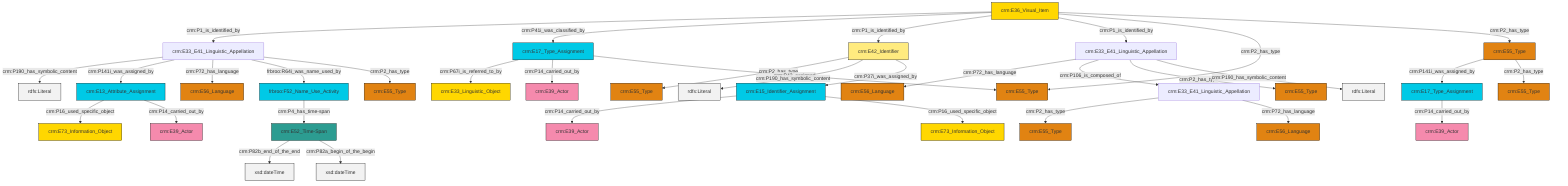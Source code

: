 graph TD
classDef Literal fill:#f2f2f2,stroke:#000000;
classDef CRM_Entity fill:#FFFFFF,stroke:#000000;
classDef Temporal_Entity fill:#00C9E6, stroke:#000000;
classDef Type fill:#E18312, stroke:#000000;
classDef Time-Span fill:#2C9C91, stroke:#000000;
classDef Appellation fill:#FFEB7F, stroke:#000000;
classDef Place fill:#008836, stroke:#000000;
classDef Persistent_Item fill:#B266B2, stroke:#000000;
classDef Conceptual_Object fill:#FFD700, stroke:#000000;
classDef Physical_Thing fill:#D2B48C, stroke:#000000;
classDef Actor fill:#f58aad, stroke:#000000;
classDef PC_Classes fill:#4ce600, stroke:#000000;
classDef Multi fill:#cccccc,stroke:#000000;

6["crm:E52_Time-Span"]:::Time-Span -->|crm:P82b_end_of_the_end| 7[xsd:dateTime]:::Literal
12["crm:E33_E41_Linguistic_Appellation"]:::Default -->|crm:P2_has_type| 13["crm:E55_Type"]:::Type
14["crm:E36_Visual_Item"]:::Conceptual_Object -->|crm:P1_is_identified_by| 15["crm:E33_E41_Linguistic_Appellation"]:::Default
2["crm:E17_Type_Assignment"]:::Temporal_Entity -->|crm:P67i_is_referred_to_by| 16["crm:E33_Linguistic_Object"]:::Conceptual_Object
15["crm:E33_E41_Linguistic_Appellation"]:::Default -->|crm:P190_has_symbolic_content| 17[rdfs:Literal]:::Literal
20["crm:E33_E41_Linguistic_Appellation"]:::Default -->|crm:P72_has_language| 21["crm:E56_Language"]:::Type
15["crm:E33_E41_Linguistic_Appellation"]:::Default -->|crm:P141i_was_assigned_by| 23["crm:E13_Attribute_Assignment"]:::Temporal_Entity
14["crm:E36_Visual_Item"]:::Conceptual_Object -->|crm:P41i_was_classified_by| 2["crm:E17_Type_Assignment"]:::Temporal_Entity
30["crm:E55_Type"]:::Type -->|crm:P141i_was_assigned_by| 28["crm:E17_Type_Assignment"]:::Temporal_Entity
12["crm:E33_E41_Linguistic_Appellation"]:::Default -->|crm:P72_has_language| 31["crm:E56_Language"]:::Type
14["crm:E36_Visual_Item"]:::Conceptual_Object -->|crm:P1_is_identified_by| 33["crm:E42_Identifier"]:::Appellation
34["frbroo:F52_Name_Use_Activity"]:::Temporal_Entity -->|crm:P4_has_time-span| 6["crm:E52_Time-Span"]:::Time-Span
33["crm:E42_Identifier"]:::Appellation -->|crm:P2_has_type| 18["crm:E55_Type"]:::Type
20["crm:E33_E41_Linguistic_Appellation"]:::Default -->|crm:P106_is_composed_of| 12["crm:E33_E41_Linguistic_Appellation"]:::Default
28["crm:E17_Type_Assignment"]:::Temporal_Entity -->|crm:P14_carried_out_by| 45["crm:E39_Actor"]:::Actor
14["crm:E36_Visual_Item"]:::Conceptual_Object -->|crm:P1_is_identified_by| 20["crm:E33_E41_Linguistic_Appellation"]:::Default
2["crm:E17_Type_Assignment"]:::Temporal_Entity -->|crm:P14_carried_out_by| 42["crm:E39_Actor"]:::Actor
2["crm:E17_Type_Assignment"]:::Temporal_Entity -->|crm:P42_assigned| 40["crm:E55_Type"]:::Type
33["crm:E42_Identifier"]:::Appellation -->|crm:P190_has_symbolic_content| 49[rdfs:Literal]:::Literal
15["crm:E33_E41_Linguistic_Appellation"]:::Default -->|crm:P72_has_language| 36["crm:E56_Language"]:::Type
53["crm:E15_Identifier_Assignment"]:::Temporal_Entity -->|crm:P14_carried_out_by| 46["crm:E39_Actor"]:::Actor
20["crm:E33_E41_Linguistic_Appellation"]:::Default -->|crm:P2_has_type| 4["crm:E55_Type"]:::Type
6["crm:E52_Time-Span"]:::Time-Span -->|crm:P82a_begin_of_the_begin| 54[xsd:dateTime]:::Literal
23["crm:E13_Attribute_Assignment"]:::Temporal_Entity -->|crm:P16_used_specific_object| 8["crm:E73_Information_Object"]:::Conceptual_Object
14["crm:E36_Visual_Item"]:::Conceptual_Object -->|crm:P2_has_type| 40["crm:E55_Type"]:::Type
15["crm:E33_E41_Linguistic_Appellation"]:::Default -->|frbroo:R64i_was_name_used_by| 34["frbroo:F52_Name_Use_Activity"]:::Temporal_Entity
15["crm:E33_E41_Linguistic_Appellation"]:::Default -->|crm:P2_has_type| 26["crm:E55_Type"]:::Type
33["crm:E42_Identifier"]:::Appellation -->|crm:P37i_was_assigned_by| 53["crm:E15_Identifier_Assignment"]:::Temporal_Entity
23["crm:E13_Attribute_Assignment"]:::Temporal_Entity -->|crm:P14_carried_out_by| 0["crm:E39_Actor"]:::Actor
14["crm:E36_Visual_Item"]:::Conceptual_Object -->|crm:P2_has_type| 30["crm:E55_Type"]:::Type
30["crm:E55_Type"]:::Type -->|crm:P2_has_type| 10["crm:E55_Type"]:::Type
20["crm:E33_E41_Linguistic_Appellation"]:::Default -->|crm:P190_has_symbolic_content| 62[rdfs:Literal]:::Literal
53["crm:E15_Identifier_Assignment"]:::Temporal_Entity -->|crm:P16_used_specific_object| 60["crm:E73_Information_Object"]:::Conceptual_Object